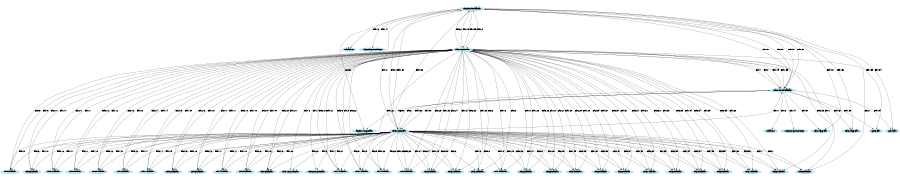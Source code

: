 digraph DCMetro {
	node [color=lightblue2 style=filled]
	size="6,6"
	ratio=0.2
	"n9k02-borderleaf-eat1" -> "access01-mgmt-eat1" [label=mgmt0 len=1.00]
	"n9k02-borderleaf-eat1" -> "wdc-asbr02" [label="Eth1/3" len=1.00]
	"n9k02-borderleaf-eat1" -> "wdc-pod2-pso-cnsltng-c" [label="Eth1/47" len=1.00]
	"n9k02-borderleaf-eat1" -> "n9k01-spine-eat1" [label="Eth1/49" len=1.00]
	"n9k02-borderleaf-eat1" -> "n9k02-spine-eat1" [label="Eth1/50" len=1.00]
	"n9k02-borderleaf-eat1" -> "n9k01-aggr-eat1" [label="Eth1/51" len=1.00]
	"n9k02-borderleaf-eat1" -> "n9k02-aggr-eat1" [label="Eth1/52" len=1.00]
	"n9k02-borderleaf-eat1" -> "rpe03-eat1" [label="Eth1/53" len=1.00]
	"n9k02-borderleaf-eat1" -> "rpe04-eat1" [label="Eth1/54" len=1.00]
	"n9k02-borderleaf-eat1" -> "n9k01-spine-eat1" [label="Eth1/55" len=1.00]
	"n9k02-borderleaf-eat1" -> "n9k02-spine-eat1" [label="Eth1/56" len=1.00]
	"n9k02-borderleaf-eat1" -> "n9k01-borderleaf-eat1" [label="Eth1/57" len=1.00]
	"n9k02-borderleaf-eat1" -> "n9k01-borderleaf-eat1" [label="Eth1/58" len=1.00]
	"n9k01-borderleaf-eat1" -> "access01-mgmt-eat1" [label=mgmt0 len=1.00]
	"n9k01-borderleaf-eat1" -> "wdc-asbr01" [label="Eth1/3" len=1.00]
	"n9k01-borderleaf-eat1" -> "wdc-pod2-pso-cnsltng-b" [label="Eth1/47" len=1.00]
	"n9k01-borderleaf-eat1" -> "n9k01-spine-eat1" [label="Eth1/49" len=1.00]
	"n9k01-borderleaf-eat1" -> "n9k02-spine-eat1" [label="Eth1/50" len=1.00]
	"n9k01-borderleaf-eat1" -> "n9k01-aggr-eat1" [label="Eth1/51" len=1.00]
	"n9k01-borderleaf-eat1" -> "n9k02-aggr-eat1" [label="Eth1/52" len=1.00]
	"n9k01-borderleaf-eat1" -> "rpe03-eat1" [label="Eth1/53" len=1.00]
	"n9k01-borderleaf-eat1" -> "rpe04-eat1" [label="Eth1/54" len=1.00]
	"n9k01-borderleaf-eat1" -> "n9k01-spine-eat1" [label="Eth1/55" len=1.00]
	"n9k01-borderleaf-eat1" -> "n9k02-spine-eat1" [label="Eth1/56" len=1.00]
	"n9k01-borderleaf-eat1" -> "n9k02-borderleaf-eat1" [label="Eth1/57" len=1.00]
	"n9k01-borderleaf-eat1" -> "n9k02-borderleaf-eat1" [label="Eth1/58" len=1.00]
	"n9k02-spine-eat1" -> "n9k01-borderleaf-eat1" [label="Eth1/1" len=1.00]
	"n9k01-spine-eat1" -> "n9k01-borderleaf-eat1" [label="Eth1/1" len=1.00]
	"n9k02-spine-eat1" -> "n9k02-borderleaf-eat1" [label="Eth1/2" len=1.00]
	"n9k01-spine-eat1" -> "n9k02-borderleaf-eat1" [label="Eth1/2" len=1.00]
	"n9k02-spine-eat1" -> "n9k01-corp-dci-eat1" [label="Eth1/3" len=1.00]
	"n9k01-spine-eat1" -> "n9k01-corp-dci-eat1" [label="Eth1/3" len=1.00]
	"n9k02-spine-eat1" -> "n9k02-corp-dci-eat1" [label="Eth1/4" len=1.00]
	"n9k01-spine-eat1" -> "n9k02-corp-dci-eat1" [label="Eth1/4" len=1.00]
	"n9k02-spine-eat1" -> "n9k01-leaf-eat1" [label="Eth1/5" len=1.00]
	"n9k01-spine-eat1" -> "n9k01-leaf-eat1" [label="Eth1/5" len=1.00]
	"n9k02-spine-eat1" -> "n9k02-leaf-eat1" [label="Eth1/6" len=1.00]
	"n9k01-spine-eat1" -> "n9k02-leaf-eat1" [label="Eth1/6" len=1.00]
	"n9k02-spine-eat1" -> "n9k03-leaf-eat1" [label="Eth1/7" len=1.00]
	"n9k01-spine-eat1" -> "n9k03-leaf-eat1" [label="Eth1/7" len=1.00]
	"n9k02-spine-eat1" -> "n9k04-leaf-eat1" [label="Eth1/8" len=1.00]
	"n9k01-spine-eat1" -> "n9k04-leaf-eat1" [label="Eth1/8" len=1.00]
	"n9k02-spine-eat1" -> "n9k05-leaf-eat1" [label="Eth1/9" len=1.00]
	"n9k01-spine-eat1" -> "n9k05-leaf-eat1" [label="Eth1/9" len=1.00]
	"n9k02-spine-eat1" -> "n9k06-leaf-eat1" [label="Eth1/10" len=1.00]
	"n9k01-spine-eat1" -> "n9k06-leaf-eat1" [label="Eth1/10" len=1.00]
	"n9k02-spine-eat1" -> "n9k07-leaf-eat1" [label="Eth1/11" len=1.00]
	"n9k01-spine-eat1" -> "n9k07-leaf-eat1" [label="Eth1/11" len=1.00]
	"n9k02-spine-eat1" -> "n9k08-leaf-eat1" [label="Eth1/12" len=1.00]
	"n9k01-spine-eat1" -> "n9k08-leaf-eat1" [label="Eth1/12" len=1.00]
	"n9k02-spine-eat1" -> "n9K09-leaf-eat1" [label="Eth1/13" len=1.00]
	"n9k01-spine-eat1" -> "n9K09-leaf-eat1" [label="Eth1/13" len=1.00]
	"n9k02-spine-eat1" -> "n9k10-leaf-eat1" [label="Eth1/14" len=1.00]
	"n9k01-spine-eat1" -> "n9k10-leaf-eat1" [label="Eth1/14" len=1.00]
	"n9k02-spine-eat1" -> "n9k11-leaf-eat1" [label="Eth1/15" len=1.00]
	"n9k01-spine-eat1" -> "n9k11-leaf-eat1" [label="Eth1/15" len=1.00]
	"n9k02-spine-eat1" -> "n9k12-leaf-eat1" [label="Eth1/16" len=1.00]
	"n9k01-spine-eat1" -> "n9k12-leaf-eat1" [label="Eth1/16" len=1.00]
	"n9k02-spine-eat1" -> "n9k13-leaf-eat1" [label="Eth1/17" len=1.00]
	"n9k01-spine-eat1" -> "n9k13-leaf-eat1" [label="Eth1/17" len=1.00]
	"n9k02-spine-eat1" -> "n9k14-leaf-eat1" [label="Eth1/18" len=1.00]
	"n9k01-spine-eat1" -> "n9k14-leaf-eat1" [label="Eth1/18" len=1.00]
	"n9k02-spine-eat1" -> "n9k15-leaf-eat1" [label="Eth1/19" len=1.00]
	"n9k01-spine-eat1" -> "n9k15-leaf-eat1" [label="Eth1/19" len=1.00]
	"n9k02-spine-eat1" -> "n9k16-leaf-eat1" [label="Eth1/20" len=1.00]
	"n9k01-spine-eat1" -> "n9k16-leaf-eat1" [label="Eth1/20" len=1.00]
	"n9k02-spine-eat1" -> "n9k17-leaf-eat1" [label="Eth1/21" len=1.00]
	"n9k01-spine-eat1" -> "n9k17-leaf-eat1" [label="Eth1/21" len=1.00]
	"n9k02-spine-eat1" -> "n9k18-leaf-eat1" [label="Eth1/22" len=1.00]
	"n9k01-spine-eat1" -> "n9k18-leaf-eat1" [label="Eth1/22" len=1.00]
	"n9k02-spine-eat1" -> "n9k19-leaf-eat1" [label="Eth1/23" len=1.00]
	"n9k01-spine-eat1" -> "n9k19-leaf-eat1" [label="Eth1/23" len=1.00]
	"n9k01-spine-eat1" -> "n9k20-leaf-eat1" [label="Eth1/24" len=1.00]
	"n9k02-spine-eat1" -> "n9k20-leaf-eat1" [label="Eth1/24" len=1.00]
	"n9k01-spine-eat1" -> "n9k21-leaf-eat1" [label="Eth1/25" len=1.00]
	"n9k02-spine-eat1" -> "n9k21-leaf-eat1" [label="Eth1/25" len=1.00]
	"n9k01-spine-eat1" -> "n9k22-leaf-eat1" [label="Eth1/26" len=1.00]
	"n9k02-spine-eat1" -> "n9k22-leaf-eat1" [label="Eth1/26" len=1.00]
	"n9k01-spine-eat1" -> "n9k23-leaf-eat1" [label="Eth1/27" len=1.00]
	"n9k02-spine-eat1" -> "n9k23-leaf-eat1" [label="Eth1/27" len=1.00]
	"n9k01-spine-eat1" -> "n9k24-leaf-eat1" [label="Eth1/28" len=1.00]
	"n9k02-spine-eat1" -> "n9k24-leaf-eat1" [label="Eth1/28" len=1.00]
	"n9k01-spine-eat1" -> "n9k25-leaf-eat1" [label="Eth1/29" len=1.00]
	"n9k02-spine-eat1" -> "n9k25-leaf-eat1" [label="Eth1/29" len=1.00]
	"n9k01-spine-eat1" -> "n9k26-leaf-eat1" [label="Eth1/30" len=1.00]
	"n9k02-spine-eat1" -> "n9k26-leaf-eat1" [label="Eth1/30" len=1.00]
	"n9k01-spine-eat1" -> "n9k27-leaf-eat1" [label="Eth1/31" len=1.00]
	"n9k02-spine-eat1" -> "n9k27-leaf-eat1" [label="Eth1/31" len=1.00]
	"n9k01-spine-eat1" -> "n9k28-leaf-eat1" [label="Eth1/32" len=1.00]
	"n9k02-spine-eat1" -> "n9k28-leaf-eat1" [label="Eth1/32" len=1.00]
	"n9k01-spine-eat1" -> "n9k29-leaf-eat1" [label="Eth1/33" len=1.00]
	"n9k02-spine-eat1" -> "n9k29-leaf-eat1" [label="Eth1/33" len=1.00]
	"n9k01-spine-eat1" -> "n9k30-leaf-eat1" [label="Eth1/34" len=1.00]
	"n9k02-spine-eat1" -> "n9k30-leaf-eat1" [label="Eth1/34" len=1.00]
	"n9k01-spine-eat1" -> "n9k31-leaf-eat1" [label="Eth1/35" len=1.00]
	"n9k02-spine-eat1" -> "n9k31-leaf-eat1" [label="Eth1/35" len=1.00]
	"n9k01-spine-eat1" -> "n9k32-leaf-eat1" [label="Eth1/36" len=1.00]
	"n9k02-spine-eat1" -> "n9k32-leaf-eat1" [label="Eth1/36" len=1.00]
	"n9k01-spine-eat1" -> "n9k01-borderleaf-eat1" [label="Eth2/1" len=1.00]
	"n9k02-spine-eat1" -> "n9k01-borderleaf-eat1" [label="Eth2/1" len=1.00]
	"n9k01-spine-eat1" -> "n9k02-borderleaf-eat1" [label="Eth2/2" len=1.00]
	"n9k02-spine-eat1" -> "n9k02-borderleaf-eat1" [label="Eth2/2" len=1.00]
	"n9k01-spine-eat1" -> "n9k01-leaf-eat1" [label="Eth2/5" len=1.00]
	"n9k02-spine-eat1" -> "n9k01-leaf-eat1" [label="Eth2/5" len=1.00]
	"n9k01-spine-eat1" -> "n9k02-leaf-eat1" [label="Eth2/6" len=1.00]
	"n9k02-spine-eat1" -> "n9k02-leaf-eat1" [label="Eth2/6" len=1.00]
	"n9k01-spine-eat1" -> "n9k03-leaf-eat1" [label="Eth2/7" len=1.00]
	"n9k02-spine-eat1" -> "n9k03-leaf-eat1" [label="Eth2/7" len=1.00]
	"n9k01-spine-eat1" -> "n9k04-leaf-eat1" [label="Eth2/8" len=1.00]
	"n9k02-spine-eat1" -> "n9k04-leaf-eat1" [label="Eth2/8" len=1.00]
	"n9k01-spine-eat1" -> "n9k05-leaf-eat1" [label="Eth2/9" len=1.00]
	"n9k02-spine-eat1" -> "n9k05-leaf-eat1" [label="Eth2/9" len=1.00]
	"n9k01-spine-eat1" -> "n9k06-leaf-eat1" [label="Eth2/10" len=1.00]
	"n9k02-spine-eat1" -> "n9k06-leaf-eat1" [label="Eth2/10" len=1.00]
	"n9k01-spine-eat1" -> "n9k07-leaf-eat1" [label="Eth2/11" len=1.00]
	"n9k02-spine-eat1" -> "n9k07-leaf-eat1" [label="Eth2/11" len=1.00]
	"n9k01-spine-eat1" -> "n9k08-leaf-eat1" [label="Eth2/12" len=1.00]
	"n9k02-spine-eat1" -> "n9k08-leaf-eat1" [label="Eth2/12" len=1.00]
	"n9k01-spine-eat1" -> "n9K09-leaf-eat1" [label="Eth2/13" len=1.00]
	"n9k02-spine-eat1" -> "n9K09-leaf-eat1" [label="Eth2/13" len=1.00]
	"n9k01-spine-eat1" -> "n9k10-leaf-eat1" [label="Eth2/14" len=1.00]
	"n9k02-spine-eat1" -> "n9k10-leaf-eat1" [label="Eth2/14" len=1.00]
	"n9k01-spine-eat1" -> "n9k11-leaf-eat1" [label="Eth2/15" len=1.00]
	"n9k02-spine-eat1" -> "n9k11-leaf-eat1" [label="Eth2/15" len=1.00]
	"n9k01-spine-eat1" -> "n9k12-leaf-eat1" [label="Eth2/16" len=1.00]
	"n9k02-spine-eat1" -> "n9k12-leaf-eat1" [label="Eth2/16" len=1.00]
	"n9k01-spine-eat1" -> "n9k13-leaf-eat1" [label="Eth2/17" len=1.00]
	"n9k02-spine-eat1" -> "n9k13-leaf-eat1" [label="Eth2/17" len=1.00]
	"n9k01-spine-eat1" -> "n9k14-leaf-eat1" [label="Eth2/18" len=1.00]
	"n9k02-spine-eat1" -> "n9k14-leaf-eat1" [label="Eth2/18" len=1.00]
	"n9k01-spine-eat1" -> "n9k15-leaf-eat1" [label="Eth2/19" len=1.00]
	"n9k02-spine-eat1" -> "n9k15-leaf-eat1" [label="Eth2/19" len=1.00]
	"n9k01-spine-eat1" -> "n9k16-leaf-eat1" [label="Eth2/20" len=1.00]
	"n9k02-spine-eat1" -> "n9k16-leaf-eat1" [label="Eth2/20" len=1.00]
	"n9k02-spine-eat1" -> "n9k17-leaf-eat1" [label="Eth2/21" len=1.00]
	"n9k01-spine-eat1" -> "n9k17-leaf-eat1" [label="Eth2/21" len=1.00]
	"n9k02-spine-eat1" -> "n9k18-leaf-eat1" [label="Eth2/22" len=1.00]
	"n9k01-spine-eat1" -> "n9k18-leaf-eat1" [label="Eth2/22" len=1.00]
	"n9k02-spine-eat1" -> "n9k19-leaf-eat1" [label="Eth2/23" len=1.00]
	"n9k01-spine-eat1" -> "n9k19-leaf-eat1" [label="Eth2/23" len=1.00]
	"n9k02-spine-eat1" -> "n9k20-leaf-eat1" [label="Eth2/24" len=1.00]
	"n9k01-spine-eat1" -> "n9k20-leaf-eat1" [label="Eth2/24" len=1.00]
	"n9k02-spine-eat1" -> "n9k21-leaf-eat1" [label="Eth2/25" len=1.00]
	"n9k01-spine-eat1" -> "n9k21-leaf-eat1" [label="Eth2/25" len=1.00]
	"n9k02-spine-eat1" -> "n9k22-leaf-eat1" [label="Eth2/26" len=1.00]
	"n9k01-spine-eat1" -> "n9k22-leaf-eat1" [label="Eth2/26" len=1.00]
	"n9k02-spine-eat1" -> "n9k23-leaf-eat1" [label="Eth2/27" len=1.00]
	"n9k01-spine-eat1" -> "n9k23-leaf-eat1" [label="Eth2/27" len=1.00]
	"n9k02-spine-eat1" -> "n9k24-leaf-eat1" [label="Eth2/28" len=1.00]
	"n9k01-spine-eat1" -> "n9k24-leaf-eat1" [label="Eth2/28" len=1.00]
	"n9k02-spine-eat1" -> "n9k25-leaf-eat1" [label="Eth2/29" len=1.00]
	"n9k01-spine-eat1" -> "n9k25-leaf-eat1" [label="Eth2/29" len=1.00]
	"n9k02-spine-eat1" -> "n9k26-leaf-eat1" [label="Eth2/30" len=1.00]
	"n9k01-spine-eat1" -> "n9k26-leaf-eat1" [label="Eth2/30" len=1.00]
	"n9k02-spine-eat1" -> "n9k27-leaf-eat1" [label="Eth2/31" len=1.00]
	"n9k01-spine-eat1" -> "n9k27-leaf-eat1" [label="Eth2/31" len=1.00]
	"n9k02-spine-eat1" -> "n9k28-leaf-eat1" [label="Eth2/32" len=1.00]
	"n9k01-spine-eat1" -> "n9k28-leaf-eat1" [label="Eth2/32" len=1.00]
	"n9k02-spine-eat1" -> "n9k29-leaf-eat1" [label="Eth2/33" len=1.00]
	"n9k01-spine-eat1" -> "n9k29-leaf-eat1" [label="Eth2/33" len=1.00]
	"n9k02-spine-eat1" -> "n9k30-leaf-eat1" [label="Eth2/34" len=1.00]
	"n9k01-spine-eat1" -> "n9k30-leaf-eat1" [label="Eth2/34" len=1.00]
	"n9k02-spine-eat1" -> "n9k31-leaf-eat1" [label="Eth2/35" len=1.00]
	"n9k01-spine-eat1" -> "n9k31-leaf-eat1" [label="Eth2/35" len=1.00]
	"n9k02-spine-eat1" -> "n9k32-leaf-eat1" [label="Eth2/36" len=1.00]
	"n9k01-spine-eat1" -> "n9k32-leaf-eat1" [label="Eth2/36" len=1.00]
}
